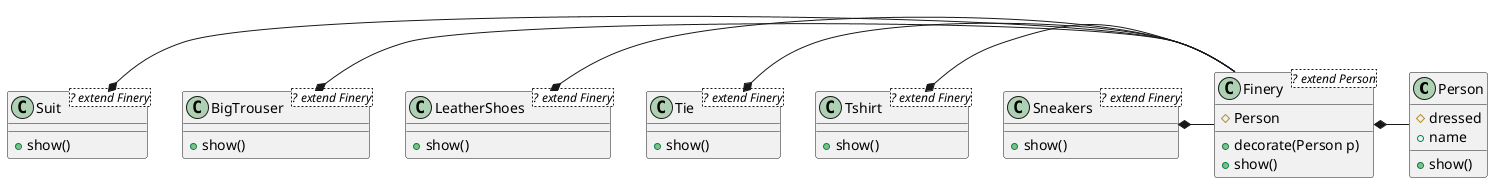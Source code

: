 @startuml

class Person{
#dressed
+name
+show()
}

class Finery<? extend Person>{
#Person

+decorate(Person p)
+show()
}

class Suit<? extend Finery>{
+show()
}

class BigTrouser<? extend Finery>{
+show()
}
class LeatherShoes<? extend Finery>{
+show()
}
class Tie<? extend Finery>{
+show()
}
class Tshirt<? extend Finery>{
+show()
}
class Sneakers<? extend Finery>{
+show()
}

Finery *- Person
Suit *- Finery
BigTrouser *- Finery
LeatherShoes *- Finery
Tie *- Finery
Tshirt *- Finery
Sneakers *- Finery

@enduml